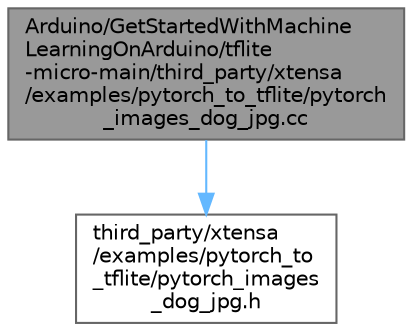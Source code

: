 digraph "Arduino/GetStartedWithMachineLearningOnArduino/tflite-micro-main/third_party/xtensa/examples/pytorch_to_tflite/pytorch_images_dog_jpg.cc"
{
 // LATEX_PDF_SIZE
  bgcolor="transparent";
  edge [fontname=Helvetica,fontsize=10,labelfontname=Helvetica,labelfontsize=10];
  node [fontname=Helvetica,fontsize=10,shape=box,height=0.2,width=0.4];
  Node1 [id="Node000001",label="Arduino/GetStartedWithMachine\lLearningOnArduino/tflite\l-micro-main/third_party/xtensa\l/examples/pytorch_to_tflite/pytorch\l_images_dog_jpg.cc",height=0.2,width=0.4,color="gray40", fillcolor="grey60", style="filled", fontcolor="black",tooltip=" "];
  Node1 -> Node2 [id="edge2_Node000001_Node000002",color="steelblue1",style="solid",tooltip=" "];
  Node2 [id="Node000002",label="third_party/xtensa\l/examples/pytorch_to\l_tflite/pytorch_images\l_dog_jpg.h",height=0.2,width=0.4,color="grey40", fillcolor="white", style="filled",URL="$pytorch__images__dog__jpg_8h.html",tooltip=" "];
}
